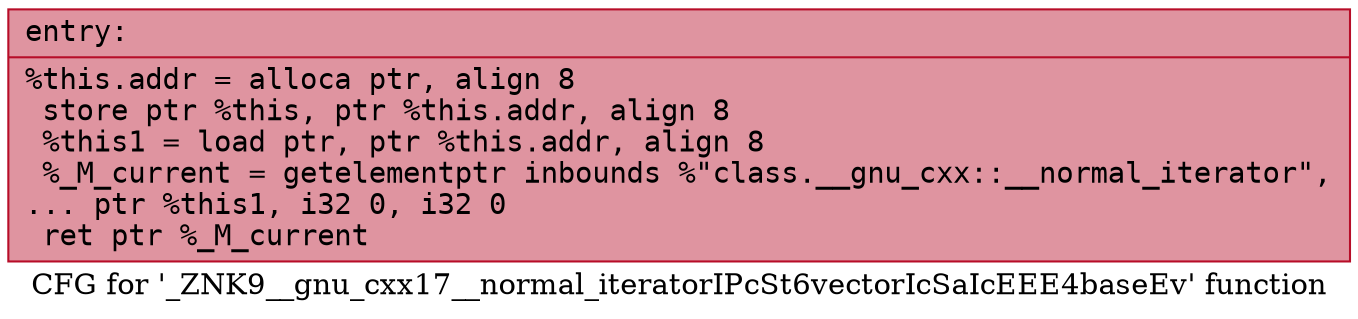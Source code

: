 digraph "CFG for '_ZNK9__gnu_cxx17__normal_iteratorIPcSt6vectorIcSaIcEEE4baseEv' function" {
	label="CFG for '_ZNK9__gnu_cxx17__normal_iteratorIPcSt6vectorIcSaIcEEE4baseEv' function";

	Node0x5555abca7270 [shape=record,color="#b70d28ff", style=filled, fillcolor="#b70d2870" fontname="Courier",label="{entry:\l|  %this.addr = alloca ptr, align 8\l  store ptr %this, ptr %this.addr, align 8\l  %this1 = load ptr, ptr %this.addr, align 8\l  %_M_current = getelementptr inbounds %\"class.__gnu_cxx::__normal_iterator\",\l... ptr %this1, i32 0, i32 0\l  ret ptr %_M_current\l}"];
}
